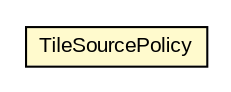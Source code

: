 #!/usr/local/bin/dot
#
# Class diagram 
# Generated by UMLGraph version R5_6-24-gf6e263 (http://www.umlgraph.org/)
#

digraph G {
	edge [fontname="arial",fontsize=10,labelfontname="arial",labelfontsize=10];
	node [fontname="arial",fontsize=10,shape=plaintext];
	nodesep=0.25;
	ranksep=0.5;
	// org.osmdroid.tileprovider.tilesource.TileSourcePolicy
	c311272 [label=<<table title="org.osmdroid.tileprovider.tilesource.TileSourcePolicy" border="0" cellborder="1" cellspacing="0" cellpadding="2" port="p" bgcolor="lemonChiffon" href="./TileSourcePolicy.html">
		<tr><td><table border="0" cellspacing="0" cellpadding="1">
<tr><td align="center" balign="center"> TileSourcePolicy </td></tr>
		</table></td></tr>
		</table>>, URL="./TileSourcePolicy.html", fontname="arial", fontcolor="black", fontsize=10.0];
}

